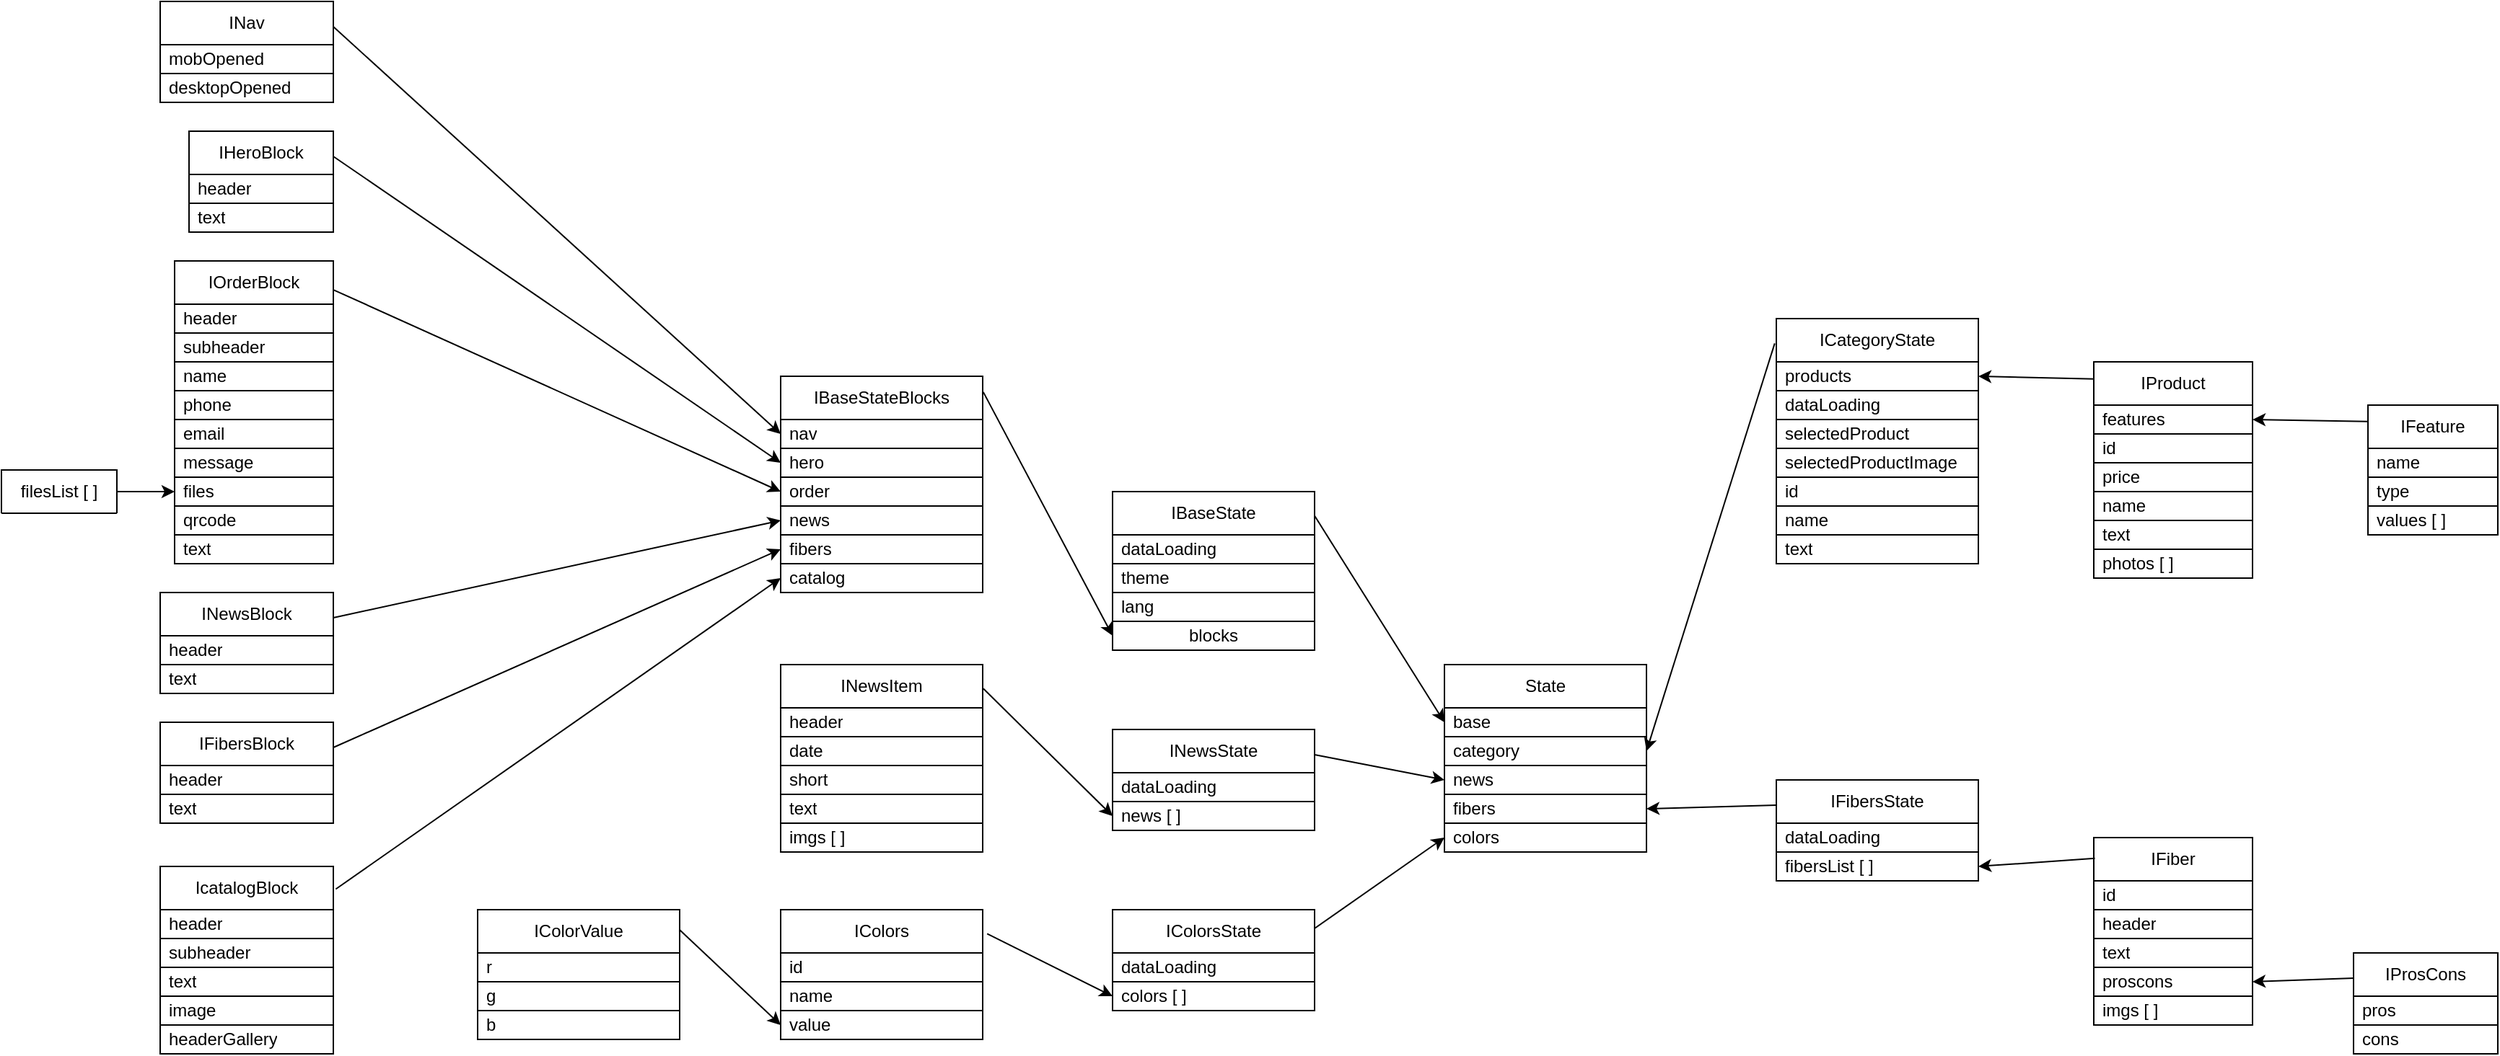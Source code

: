 <mxfile>
    <diagram id="uidgngd_x3Esjx2Sqs87" name="Page-1">
        <mxGraphModel dx="1760" dy="1760" grid="1" gridSize="10" guides="1" tooltips="1" connect="1" arrows="1" fold="1" page="1" pageScale="1" pageWidth="2000" pageHeight="2000" math="0" shadow="0">
            <root>
                <mxCell id="0"/>
                <mxCell id="1" parent="0"/>
                <mxCell id="11" style="edgeStyle=none;html=1;entryX=0;entryY=0.5;entryDx=0;entryDy=0;exitX=0.994;exitY=0.14;exitDx=0;exitDy=0;exitPerimeter=0;" edge="1" parent="1" source="12" target="17">
                    <mxGeometry relative="1" as="geometry">
                        <mxPoint x="1030" y="1750" as="targetPoint"/>
                    </mxGeometry>
                </mxCell>
                <mxCell id="12" value="IBaseState" style="swimlane;fontStyle=0;childLayout=stackLayout;horizontal=1;startSize=30;horizontalStack=0;resizeParent=1;resizeParentMax=0;resizeLast=0;collapsible=1;marginBottom=0;whiteSpace=wrap;html=1;" vertex="1" parent="1">
                    <mxGeometry x="780" y="840" width="140" height="110" as="geometry">
                        <mxRectangle x="400" y="430" width="60" height="30" as="alternateBounds"/>
                    </mxGeometry>
                </mxCell>
                <mxCell id="13" value="dataLoading" style="text;strokeColor=default;fillColor=none;align=left;verticalAlign=middle;spacingLeft=4;spacingRight=4;overflow=hidden;points=[[0,0.5],[1,0.5]];portConstraint=eastwest;rotatable=0;whiteSpace=wrap;html=1;" vertex="1" parent="12">
                    <mxGeometry y="30" width="140" height="20" as="geometry"/>
                </mxCell>
                <mxCell id="14" value="theme" style="text;strokeColor=default;fillColor=none;align=left;verticalAlign=middle;spacingLeft=4;spacingRight=4;overflow=hidden;points=[[0,0.5],[1,0.5]];portConstraint=eastwest;rotatable=0;whiteSpace=wrap;html=1;" vertex="1" parent="12">
                    <mxGeometry y="50" width="140" height="20" as="geometry"/>
                </mxCell>
                <mxCell id="15" value="lang" style="text;strokeColor=default;fillColor=none;align=left;verticalAlign=middle;spacingLeft=4;spacingRight=4;overflow=hidden;points=[[0,0.5],[1,0.5]];portConstraint=eastwest;rotatable=0;whiteSpace=wrap;html=1;" vertex="1" parent="12">
                    <mxGeometry y="70" width="140" height="20" as="geometry"/>
                </mxCell>
                <mxCell id="22" value="blocks" style="text;strokeColor=default;fillColor=none;align=center;verticalAlign=middle;spacingLeft=4;spacingRight=4;overflow=hidden;points=[[0,0.5],[1,0.5]];portConstraint=eastwest;rotatable=0;whiteSpace=wrap;html=1;" vertex="1" parent="12">
                    <mxGeometry y="90" width="140" height="20" as="geometry"/>
                </mxCell>
                <mxCell id="16" value="State" style="swimlane;fontStyle=0;childLayout=stackLayout;horizontal=1;startSize=30;horizontalStack=0;resizeParent=1;resizeParentMax=0;resizeLast=0;collapsible=1;marginBottom=0;whiteSpace=wrap;html=1;" vertex="1" parent="1">
                    <mxGeometry x="1010" y="960" width="140" height="130" as="geometry"/>
                </mxCell>
                <mxCell id="17" value="base" style="text;strokeColor=default;fillColor=none;align=left;verticalAlign=middle;spacingLeft=4;spacingRight=4;overflow=hidden;points=[[0,0.5],[1,0.5]];portConstraint=eastwest;rotatable=0;whiteSpace=wrap;html=1;" vertex="1" parent="16">
                    <mxGeometry y="30" width="140" height="20" as="geometry"/>
                </mxCell>
                <mxCell id="18" value="category" style="text;strokeColor=default;fillColor=none;align=left;verticalAlign=middle;spacingLeft=4;spacingRight=4;overflow=hidden;points=[[0,0.5],[1,0.5]];portConstraint=eastwest;rotatable=0;whiteSpace=wrap;html=1;" vertex="1" parent="16">
                    <mxGeometry y="50" width="140" height="20" as="geometry"/>
                </mxCell>
                <mxCell id="19" value="news" style="text;strokeColor=default;fillColor=none;align=left;verticalAlign=middle;spacingLeft=4;spacingRight=4;overflow=hidden;points=[[0,0.5],[1,0.5]];portConstraint=eastwest;rotatable=0;whiteSpace=wrap;html=1;" vertex="1" parent="16">
                    <mxGeometry y="70" width="140" height="20" as="geometry"/>
                </mxCell>
                <mxCell id="20" value="fibers" style="text;strokeColor=default;fillColor=none;align=left;verticalAlign=middle;spacingLeft=4;spacingRight=4;overflow=hidden;points=[[0,0.5],[1,0.5]];portConstraint=eastwest;rotatable=0;whiteSpace=wrap;html=1;" vertex="1" parent="16">
                    <mxGeometry y="90" width="140" height="20" as="geometry"/>
                </mxCell>
                <mxCell id="21" value="colors" style="text;strokeColor=default;fillColor=none;align=left;verticalAlign=middle;spacingLeft=4;spacingRight=4;overflow=hidden;points=[[0,0.5],[1,0.5]];portConstraint=eastwest;rotatable=0;whiteSpace=wrap;html=1;" vertex="1" parent="16">
                    <mxGeometry y="110" width="140" height="20" as="geometry"/>
                </mxCell>
                <mxCell id="23" value="IBaseStateBlocks" style="swimlane;fontStyle=0;childLayout=stackLayout;horizontal=1;startSize=30;horizontalStack=0;resizeParent=1;resizeParentMax=0;resizeLast=0;collapsible=1;marginBottom=0;whiteSpace=wrap;html=1;" vertex="1" parent="1">
                    <mxGeometry x="550" y="760" width="140" height="150" as="geometry">
                        <mxRectangle x="400" y="430" width="60" height="30" as="alternateBounds"/>
                    </mxGeometry>
                </mxCell>
                <mxCell id="24" value="nav" style="text;strokeColor=default;fillColor=none;align=left;verticalAlign=middle;spacingLeft=4;spacingRight=4;overflow=hidden;points=[[0,0.5],[1,0.5]];portConstraint=eastwest;rotatable=0;whiteSpace=wrap;html=1;" vertex="1" parent="23">
                    <mxGeometry y="30" width="140" height="20" as="geometry"/>
                </mxCell>
                <mxCell id="25" value="hero" style="text;strokeColor=default;fillColor=none;align=left;verticalAlign=middle;spacingLeft=4;spacingRight=4;overflow=hidden;points=[[0,0.5],[1,0.5]];portConstraint=eastwest;rotatable=0;whiteSpace=wrap;html=1;" vertex="1" parent="23">
                    <mxGeometry y="50" width="140" height="20" as="geometry"/>
                </mxCell>
                <mxCell id="26" value="order" style="text;strokeColor=default;fillColor=none;align=left;verticalAlign=middle;spacingLeft=4;spacingRight=4;overflow=hidden;points=[[0,0.5],[1,0.5]];portConstraint=eastwest;rotatable=0;whiteSpace=wrap;html=1;" vertex="1" parent="23">
                    <mxGeometry y="70" width="140" height="20" as="geometry"/>
                </mxCell>
                <mxCell id="27" value="news" style="text;strokeColor=default;fillColor=none;align=left;verticalAlign=middle;spacingLeft=4;spacingRight=4;overflow=hidden;points=[[0,0.5],[1,0.5]];portConstraint=eastwest;rotatable=0;whiteSpace=wrap;html=1;" vertex="1" parent="23">
                    <mxGeometry y="90" width="140" height="20" as="geometry"/>
                </mxCell>
                <mxCell id="30" value="fibers" style="text;strokeColor=default;fillColor=none;align=left;verticalAlign=middle;spacingLeft=4;spacingRight=4;overflow=hidden;points=[[0,0.5],[1,0.5]];portConstraint=eastwest;rotatable=0;whiteSpace=wrap;html=1;" vertex="1" parent="23">
                    <mxGeometry y="110" width="140" height="20" as="geometry"/>
                </mxCell>
                <mxCell id="31" value="catalog" style="text;strokeColor=default;fillColor=none;align=left;verticalAlign=middle;spacingLeft=4;spacingRight=4;overflow=hidden;points=[[0,0.5],[1,0.5]];portConstraint=eastwest;rotatable=0;whiteSpace=wrap;html=1;" vertex="1" parent="23">
                    <mxGeometry y="130" width="140" height="20" as="geometry"/>
                </mxCell>
                <mxCell id="32" value="" style="endArrow=classic;html=1;exitX=1.003;exitY=0.073;exitDx=0;exitDy=0;exitPerimeter=0;entryX=0;entryY=0.5;entryDx=0;entryDy=0;" edge="1" parent="1" source="23" target="22">
                    <mxGeometry width="50" height="50" relative="1" as="geometry">
                        <mxPoint x="690" y="1780" as="sourcePoint"/>
                        <mxPoint x="740" y="1730" as="targetPoint"/>
                    </mxGeometry>
                </mxCell>
                <mxCell id="33" value="INav" style="swimlane;fontStyle=0;childLayout=stackLayout;horizontal=1;startSize=30;horizontalStack=0;resizeParent=1;resizeParentMax=0;resizeLast=0;collapsible=1;marginBottom=0;whiteSpace=wrap;html=1;" vertex="1" parent="1">
                    <mxGeometry x="120" y="500" width="120" height="70" as="geometry">
                        <mxRectangle x="400" y="430" width="60" height="30" as="alternateBounds"/>
                    </mxGeometry>
                </mxCell>
                <mxCell id="34" value="mobOpened" style="text;strokeColor=default;fillColor=none;align=left;verticalAlign=middle;spacingLeft=4;spacingRight=4;overflow=hidden;points=[[0,0.5],[1,0.5]];portConstraint=eastwest;rotatable=0;whiteSpace=wrap;html=1;" vertex="1" parent="33">
                    <mxGeometry y="30" width="120" height="20" as="geometry"/>
                </mxCell>
                <mxCell id="35" value="desktopOpened" style="text;strokeColor=default;fillColor=none;align=left;verticalAlign=middle;spacingLeft=4;spacingRight=4;overflow=hidden;points=[[0,0.5],[1,0.5]];portConstraint=eastwest;rotatable=0;whiteSpace=wrap;html=1;" vertex="1" parent="33">
                    <mxGeometry y="50" width="120" height="20" as="geometry"/>
                </mxCell>
                <mxCell id="40" value="" style="endArrow=classic;html=1;exitX=1;exitY=0.25;exitDx=0;exitDy=0;entryX=0;entryY=0.5;entryDx=0;entryDy=0;" edge="1" parent="1" source="33" target="24">
                    <mxGeometry width="50" height="50" relative="1" as="geometry">
                        <mxPoint x="740" y="1290" as="sourcePoint"/>
                        <mxPoint x="710" y="1230" as="targetPoint"/>
                    </mxGeometry>
                </mxCell>
                <mxCell id="42" value="IHeroBlock" style="swimlane;fontStyle=0;childLayout=stackLayout;horizontal=1;startSize=30;horizontalStack=0;resizeParent=1;resizeParentMax=0;resizeLast=0;collapsible=1;marginBottom=0;whiteSpace=wrap;html=1;" vertex="1" parent="1">
                    <mxGeometry x="140" y="590" width="100" height="70" as="geometry">
                        <mxRectangle x="400" y="430" width="60" height="30" as="alternateBounds"/>
                    </mxGeometry>
                </mxCell>
                <mxCell id="43" value="header" style="text;strokeColor=default;fillColor=none;align=left;verticalAlign=middle;spacingLeft=4;spacingRight=4;overflow=hidden;points=[[0,0.5],[1,0.5]];portConstraint=eastwest;rotatable=0;whiteSpace=wrap;html=1;" vertex="1" parent="42">
                    <mxGeometry y="30" width="100" height="20" as="geometry"/>
                </mxCell>
                <mxCell id="44" value="text" style="text;strokeColor=default;fillColor=none;align=left;verticalAlign=middle;spacingLeft=4;spacingRight=4;overflow=hidden;points=[[0,0.5],[1,0.5]];portConstraint=eastwest;rotatable=0;whiteSpace=wrap;html=1;" vertex="1" parent="42">
                    <mxGeometry y="50" width="100" height="20" as="geometry"/>
                </mxCell>
                <mxCell id="45" value="" style="endArrow=classic;html=1;exitX=1;exitY=0.25;exitDx=0;exitDy=0;entryX=0;entryY=0.5;entryDx=0;entryDy=0;" edge="1" parent="1" source="42" target="25">
                    <mxGeometry width="50" height="50" relative="1" as="geometry">
                        <mxPoint x="350" y="950" as="sourcePoint"/>
                        <mxPoint x="400" y="900" as="targetPoint"/>
                    </mxGeometry>
                </mxCell>
                <mxCell id="46" value="IOrderBlock" style="swimlane;fontStyle=0;childLayout=stackLayout;horizontal=1;startSize=30;horizontalStack=0;resizeParent=1;resizeParentMax=0;resizeLast=0;collapsible=1;marginBottom=0;whiteSpace=wrap;html=1;" vertex="1" parent="1">
                    <mxGeometry x="130" y="680" width="110" height="210" as="geometry">
                        <mxRectangle x="400" y="430" width="60" height="30" as="alternateBounds"/>
                    </mxGeometry>
                </mxCell>
                <mxCell id="47" value="header" style="text;strokeColor=default;fillColor=none;align=left;verticalAlign=middle;spacingLeft=4;spacingRight=4;overflow=hidden;points=[[0,0.5],[1,0.5]];portConstraint=eastwest;rotatable=0;whiteSpace=wrap;html=1;" vertex="1" parent="46">
                    <mxGeometry y="30" width="110" height="20" as="geometry"/>
                </mxCell>
                <mxCell id="48" value="subheader" style="text;strokeColor=default;fillColor=none;align=left;verticalAlign=middle;spacingLeft=4;spacingRight=4;overflow=hidden;points=[[0,0.5],[1,0.5]];portConstraint=eastwest;rotatable=0;whiteSpace=wrap;html=1;" vertex="1" parent="46">
                    <mxGeometry y="50" width="110" height="20" as="geometry"/>
                </mxCell>
                <mxCell id="49" value="name" style="text;strokeColor=default;fillColor=none;align=left;verticalAlign=middle;spacingLeft=4;spacingRight=4;overflow=hidden;points=[[0,0.5],[1,0.5]];portConstraint=eastwest;rotatable=0;whiteSpace=wrap;html=1;" vertex="1" parent="46">
                    <mxGeometry y="70" width="110" height="20" as="geometry"/>
                </mxCell>
                <mxCell id="50" value="phone" style="text;strokeColor=default;fillColor=none;align=left;verticalAlign=middle;spacingLeft=4;spacingRight=4;overflow=hidden;points=[[0,0.5],[1,0.5]];portConstraint=eastwest;rotatable=0;whiteSpace=wrap;html=1;" vertex="1" parent="46">
                    <mxGeometry y="90" width="110" height="20" as="geometry"/>
                </mxCell>
                <mxCell id="51" value="email" style="text;strokeColor=default;fillColor=none;align=left;verticalAlign=middle;spacingLeft=4;spacingRight=4;overflow=hidden;points=[[0,0.5],[1,0.5]];portConstraint=eastwest;rotatable=0;whiteSpace=wrap;html=1;" vertex="1" parent="46">
                    <mxGeometry y="110" width="110" height="20" as="geometry"/>
                </mxCell>
                <mxCell id="52" value="message" style="text;strokeColor=default;fillColor=none;align=left;verticalAlign=middle;spacingLeft=4;spacingRight=4;overflow=hidden;points=[[0,0.5],[1,0.5]];portConstraint=eastwest;rotatable=0;whiteSpace=wrap;html=1;" vertex="1" parent="46">
                    <mxGeometry y="130" width="110" height="20" as="geometry"/>
                </mxCell>
                <mxCell id="53" value="files" style="text;strokeColor=default;fillColor=none;align=left;verticalAlign=middle;spacingLeft=4;spacingRight=4;overflow=hidden;points=[[0,0.5],[1,0.5]];portConstraint=eastwest;rotatable=0;whiteSpace=wrap;html=1;" vertex="1" parent="46">
                    <mxGeometry y="150" width="110" height="20" as="geometry"/>
                </mxCell>
                <mxCell id="54" value="qrcode" style="text;strokeColor=default;fillColor=none;align=left;verticalAlign=middle;spacingLeft=4;spacingRight=4;overflow=hidden;points=[[0,0.5],[1,0.5]];portConstraint=eastwest;rotatable=0;whiteSpace=wrap;html=1;" vertex="1" parent="46">
                    <mxGeometry y="170" width="110" height="20" as="geometry"/>
                </mxCell>
                <mxCell id="55" value="text" style="text;strokeColor=default;fillColor=none;align=left;verticalAlign=middle;spacingLeft=4;spacingRight=4;overflow=hidden;points=[[0,0.5],[1,0.5]];portConstraint=eastwest;rotatable=0;whiteSpace=wrap;html=1;" vertex="1" parent="46">
                    <mxGeometry y="190" width="110" height="20" as="geometry"/>
                </mxCell>
                <mxCell id="56" value="filesList [ ]" style="swimlane;fontStyle=0;childLayout=stackLayout;horizontal=1;startSize=30;horizontalStack=0;resizeParent=1;resizeParentMax=0;resizeLast=0;collapsible=1;marginBottom=0;whiteSpace=wrap;html=1;" vertex="1" parent="1">
                    <mxGeometry x="10" y="825" width="80" height="30" as="geometry">
                        <mxRectangle x="400" y="430" width="60" height="30" as="alternateBounds"/>
                    </mxGeometry>
                </mxCell>
                <mxCell id="60" value="" style="endArrow=classic;html=1;entryX=0;entryY=0.5;entryDx=0;entryDy=0;exitX=1;exitY=0.5;exitDx=0;exitDy=0;" edge="1" parent="1" source="56" target="53">
                    <mxGeometry width="50" height="50" relative="1" as="geometry">
                        <mxPoint x="90" y="950" as="sourcePoint"/>
                        <mxPoint x="140" y="900" as="targetPoint"/>
                    </mxGeometry>
                </mxCell>
                <mxCell id="61" value="" style="endArrow=classic;html=1;exitX=1.003;exitY=0.096;exitDx=0;exitDy=0;exitPerimeter=0;entryX=0;entryY=0.5;entryDx=0;entryDy=0;" edge="1" parent="1" source="46" target="26">
                    <mxGeometry width="50" height="50" relative="1" as="geometry">
                        <mxPoint x="350" y="950" as="sourcePoint"/>
                        <mxPoint x="400" y="900" as="targetPoint"/>
                    </mxGeometry>
                </mxCell>
                <mxCell id="62" value="INewsBlock" style="swimlane;fontStyle=0;childLayout=stackLayout;horizontal=1;startSize=30;horizontalStack=0;resizeParent=1;resizeParentMax=0;resizeLast=0;collapsible=1;marginBottom=0;whiteSpace=wrap;html=1;" vertex="1" parent="1">
                    <mxGeometry x="120" y="910" width="120" height="70" as="geometry">
                        <mxRectangle x="400" y="430" width="60" height="30" as="alternateBounds"/>
                    </mxGeometry>
                </mxCell>
                <mxCell id="63" value="header" style="text;strokeColor=default;fillColor=none;align=left;verticalAlign=middle;spacingLeft=4;spacingRight=4;overflow=hidden;points=[[0,0.5],[1,0.5]];portConstraint=eastwest;rotatable=0;whiteSpace=wrap;html=1;" vertex="1" parent="62">
                    <mxGeometry y="30" width="120" height="20" as="geometry"/>
                </mxCell>
                <mxCell id="64" value="text" style="text;strokeColor=default;fillColor=none;align=left;verticalAlign=middle;spacingLeft=4;spacingRight=4;overflow=hidden;points=[[0,0.5],[1,0.5]];portConstraint=eastwest;rotatable=0;whiteSpace=wrap;html=1;" vertex="1" parent="62">
                    <mxGeometry y="50" width="120" height="20" as="geometry"/>
                </mxCell>
                <mxCell id="65" value="" style="endArrow=classic;html=1;entryX=0;entryY=0.5;entryDx=0;entryDy=0;exitX=1;exitY=0.25;exitDx=0;exitDy=0;" edge="1" parent="1" source="62" target="27">
                    <mxGeometry width="50" height="50" relative="1" as="geometry">
                        <mxPoint x="350" y="870" as="sourcePoint"/>
                        <mxPoint x="400" y="820" as="targetPoint"/>
                    </mxGeometry>
                </mxCell>
                <mxCell id="66" value="IFibersBlock" style="swimlane;fontStyle=0;childLayout=stackLayout;horizontal=1;startSize=30;horizontalStack=0;resizeParent=1;resizeParentMax=0;resizeLast=0;collapsible=1;marginBottom=0;whiteSpace=wrap;html=1;" vertex="1" parent="1">
                    <mxGeometry x="120" y="1000" width="120" height="70" as="geometry">
                        <mxRectangle x="400" y="430" width="60" height="30" as="alternateBounds"/>
                    </mxGeometry>
                </mxCell>
                <mxCell id="67" value="header" style="text;strokeColor=default;fillColor=none;align=left;verticalAlign=middle;spacingLeft=4;spacingRight=4;overflow=hidden;points=[[0,0.5],[1,0.5]];portConstraint=eastwest;rotatable=0;whiteSpace=wrap;html=1;" vertex="1" parent="66">
                    <mxGeometry y="30" width="120" height="20" as="geometry"/>
                </mxCell>
                <mxCell id="68" value="text" style="text;strokeColor=default;fillColor=none;align=left;verticalAlign=middle;spacingLeft=4;spacingRight=4;overflow=hidden;points=[[0,0.5],[1,0.5]];portConstraint=eastwest;rotatable=0;whiteSpace=wrap;html=1;" vertex="1" parent="66">
                    <mxGeometry y="50" width="120" height="20" as="geometry"/>
                </mxCell>
                <mxCell id="69" value="" style="endArrow=classic;html=1;entryX=0;entryY=0.5;entryDx=0;entryDy=0;exitX=1;exitY=0.25;exitDx=0;exitDy=0;" edge="1" parent="1" source="66" target="30">
                    <mxGeometry width="50" height="50" relative="1" as="geometry">
                        <mxPoint x="350" y="870" as="sourcePoint"/>
                        <mxPoint x="400" y="820" as="targetPoint"/>
                    </mxGeometry>
                </mxCell>
                <mxCell id="70" value="IcatalogBlock" style="swimlane;fontStyle=0;childLayout=stackLayout;horizontal=1;startSize=30;horizontalStack=0;resizeParent=1;resizeParentMax=0;resizeLast=0;collapsible=1;marginBottom=0;whiteSpace=wrap;html=1;" vertex="1" parent="1">
                    <mxGeometry x="120" y="1100" width="120" height="130" as="geometry">
                        <mxRectangle x="400" y="430" width="60" height="30" as="alternateBounds"/>
                    </mxGeometry>
                </mxCell>
                <mxCell id="71" value="header" style="text;strokeColor=default;fillColor=none;align=left;verticalAlign=middle;spacingLeft=4;spacingRight=4;overflow=hidden;points=[[0,0.5],[1,0.5]];portConstraint=eastwest;rotatable=0;whiteSpace=wrap;html=1;" vertex="1" parent="70">
                    <mxGeometry y="30" width="120" height="20" as="geometry"/>
                </mxCell>
                <mxCell id="72" value="subheader" style="text;strokeColor=default;fillColor=none;align=left;verticalAlign=middle;spacingLeft=4;spacingRight=4;overflow=hidden;points=[[0,0.5],[1,0.5]];portConstraint=eastwest;rotatable=0;whiteSpace=wrap;html=1;" vertex="1" parent="70">
                    <mxGeometry y="50" width="120" height="20" as="geometry"/>
                </mxCell>
                <mxCell id="73" value="text" style="text;strokeColor=default;fillColor=none;align=left;verticalAlign=middle;spacingLeft=4;spacingRight=4;overflow=hidden;points=[[0,0.5],[1,0.5]];portConstraint=eastwest;rotatable=0;whiteSpace=wrap;html=1;" vertex="1" parent="70">
                    <mxGeometry y="70" width="120" height="20" as="geometry"/>
                </mxCell>
                <mxCell id="74" value="image" style="text;strokeColor=default;fillColor=none;align=left;verticalAlign=middle;spacingLeft=4;spacingRight=4;overflow=hidden;points=[[0,0.5],[1,0.5]];portConstraint=eastwest;rotatable=0;whiteSpace=wrap;html=1;" vertex="1" parent="70">
                    <mxGeometry y="90" width="120" height="20" as="geometry"/>
                </mxCell>
                <mxCell id="75" value="headerGallery" style="text;strokeColor=default;fillColor=none;align=left;verticalAlign=middle;spacingLeft=4;spacingRight=4;overflow=hidden;points=[[0,0.5],[1,0.5]];portConstraint=eastwest;rotatable=0;whiteSpace=wrap;html=1;" vertex="1" parent="70">
                    <mxGeometry y="110" width="120" height="20" as="geometry"/>
                </mxCell>
                <mxCell id="76" value="" style="endArrow=classic;html=1;entryX=0;entryY=0.5;entryDx=0;entryDy=0;exitX=1.014;exitY=0.121;exitDx=0;exitDy=0;exitPerimeter=0;" edge="1" parent="1" source="70" target="31">
                    <mxGeometry width="50" height="50" relative="1" as="geometry">
                        <mxPoint x="440" y="950" as="sourcePoint"/>
                        <mxPoint x="490" y="900" as="targetPoint"/>
                    </mxGeometry>
                </mxCell>
                <mxCell id="77" value="INewsState" style="swimlane;fontStyle=0;childLayout=stackLayout;horizontal=1;startSize=30;horizontalStack=0;resizeParent=1;resizeParentMax=0;resizeLast=0;collapsible=1;marginBottom=0;whiteSpace=wrap;html=1;" vertex="1" parent="1">
                    <mxGeometry x="780" y="1005" width="140" height="70" as="geometry">
                        <mxRectangle x="400" y="430" width="60" height="30" as="alternateBounds"/>
                    </mxGeometry>
                </mxCell>
                <mxCell id="78" value="dataLoading" style="text;strokeColor=default;fillColor=none;align=left;verticalAlign=middle;spacingLeft=4;spacingRight=4;overflow=hidden;points=[[0,0.5],[1,0.5]];portConstraint=eastwest;rotatable=0;whiteSpace=wrap;html=1;" vertex="1" parent="77">
                    <mxGeometry y="30" width="140" height="20" as="geometry"/>
                </mxCell>
                <mxCell id="79" value="news [ ]" style="text;strokeColor=default;fillColor=none;align=left;verticalAlign=middle;spacingLeft=4;spacingRight=4;overflow=hidden;points=[[0,0.5],[1,0.5]];portConstraint=eastwest;rotatable=0;whiteSpace=wrap;html=1;" vertex="1" parent="77">
                    <mxGeometry y="50" width="140" height="20" as="geometry"/>
                </mxCell>
                <mxCell id="83" value="" style="endArrow=classic;html=1;entryX=0;entryY=0.5;entryDx=0;entryDy=0;exitX=1;exitY=0.25;exitDx=0;exitDy=0;" edge="1" parent="1" source="77" target="19">
                    <mxGeometry width="50" height="50" relative="1" as="geometry">
                        <mxPoint x="780" y="1040" as="sourcePoint"/>
                        <mxPoint x="830" y="990" as="targetPoint"/>
                    </mxGeometry>
                </mxCell>
                <mxCell id="84" value="INewsItem" style="swimlane;fontStyle=0;childLayout=stackLayout;horizontal=1;startSize=30;horizontalStack=0;resizeParent=1;resizeParentMax=0;resizeLast=0;collapsible=1;marginBottom=0;whiteSpace=wrap;html=1;" vertex="1" parent="1">
                    <mxGeometry x="550" y="960" width="140" height="130" as="geometry">
                        <mxRectangle x="400" y="430" width="60" height="30" as="alternateBounds"/>
                    </mxGeometry>
                </mxCell>
                <mxCell id="85" value="header" style="text;strokeColor=default;fillColor=none;align=left;verticalAlign=middle;spacingLeft=4;spacingRight=4;overflow=hidden;points=[[0,0.5],[1,0.5]];portConstraint=eastwest;rotatable=0;whiteSpace=wrap;html=1;" vertex="1" parent="84">
                    <mxGeometry y="30" width="140" height="20" as="geometry"/>
                </mxCell>
                <mxCell id="86" value="date" style="text;strokeColor=default;fillColor=none;align=left;verticalAlign=middle;spacingLeft=4;spacingRight=4;overflow=hidden;points=[[0,0.5],[1,0.5]];portConstraint=eastwest;rotatable=0;whiteSpace=wrap;html=1;" vertex="1" parent="84">
                    <mxGeometry y="50" width="140" height="20" as="geometry"/>
                </mxCell>
                <mxCell id="89" value="short" style="text;strokeColor=default;fillColor=none;align=left;verticalAlign=middle;spacingLeft=4;spacingRight=4;overflow=hidden;points=[[0,0.5],[1,0.5]];portConstraint=eastwest;rotatable=0;whiteSpace=wrap;html=1;" vertex="1" parent="84">
                    <mxGeometry y="70" width="140" height="20" as="geometry"/>
                </mxCell>
                <mxCell id="90" value="text" style="text;strokeColor=default;fillColor=none;align=left;verticalAlign=middle;spacingLeft=4;spacingRight=4;overflow=hidden;points=[[0,0.5],[1,0.5]];portConstraint=eastwest;rotatable=0;whiteSpace=wrap;html=1;" vertex="1" parent="84">
                    <mxGeometry y="90" width="140" height="20" as="geometry"/>
                </mxCell>
                <mxCell id="91" value="imgs [ ]" style="text;strokeColor=default;fillColor=none;align=left;verticalAlign=middle;spacingLeft=4;spacingRight=4;overflow=hidden;points=[[0,0.5],[1,0.5]];portConstraint=eastwest;rotatable=0;whiteSpace=wrap;html=1;" vertex="1" parent="84">
                    <mxGeometry y="110" width="140" height="20" as="geometry"/>
                </mxCell>
                <mxCell id="95" value="" style="endArrow=classic;html=1;exitX=1.003;exitY=0.128;exitDx=0;exitDy=0;exitPerimeter=0;entryX=0;entryY=0.5;entryDx=0;entryDy=0;" edge="1" parent="1" source="84" target="79">
                    <mxGeometry width="50" height="50" relative="1" as="geometry">
                        <mxPoint x="748" y="1040" as="sourcePoint"/>
                        <mxPoint x="798" y="990" as="targetPoint"/>
                    </mxGeometry>
                </mxCell>
                <mxCell id="96" value="" style="endArrow=classic;html=1;entryX=0;entryY=0.5;entryDx=0;entryDy=0;" edge="1" parent="1" target="21">
                    <mxGeometry width="50" height="50" relative="1" as="geometry">
                        <mxPoint x="910" y="1150" as="sourcePoint"/>
                        <mxPoint x="920" y="900" as="targetPoint"/>
                    </mxGeometry>
                </mxCell>
                <mxCell id="97" value="IColorsState" style="swimlane;fontStyle=0;childLayout=stackLayout;horizontal=1;startSize=30;horizontalStack=0;resizeParent=1;resizeParentMax=0;resizeLast=0;collapsible=1;marginBottom=0;whiteSpace=wrap;html=1;" vertex="1" parent="1">
                    <mxGeometry x="780" y="1130" width="140" height="70" as="geometry">
                        <mxRectangle x="400" y="430" width="60" height="30" as="alternateBounds"/>
                    </mxGeometry>
                </mxCell>
                <mxCell id="98" value="dataLoading" style="text;strokeColor=default;fillColor=none;align=left;verticalAlign=middle;spacingLeft=4;spacingRight=4;overflow=hidden;points=[[0,0.5],[1,0.5]];portConstraint=eastwest;rotatable=0;whiteSpace=wrap;html=1;" vertex="1" parent="97">
                    <mxGeometry y="30" width="140" height="20" as="geometry"/>
                </mxCell>
                <mxCell id="99" value="colors [ ]" style="text;strokeColor=default;fillColor=none;align=left;verticalAlign=middle;spacingLeft=4;spacingRight=4;overflow=hidden;points=[[0,0.5],[1,0.5]];portConstraint=eastwest;rotatable=0;whiteSpace=wrap;html=1;" vertex="1" parent="97">
                    <mxGeometry y="50" width="140" height="20" as="geometry"/>
                </mxCell>
                <mxCell id="102" value="IColors" style="swimlane;fontStyle=0;childLayout=stackLayout;horizontal=1;startSize=30;horizontalStack=0;resizeParent=1;resizeParentMax=0;resizeLast=0;collapsible=1;marginBottom=0;whiteSpace=wrap;html=1;" vertex="1" parent="1">
                    <mxGeometry x="550" y="1130" width="140" height="90" as="geometry">
                        <mxRectangle x="400" y="430" width="60" height="30" as="alternateBounds"/>
                    </mxGeometry>
                </mxCell>
                <mxCell id="103" value="id" style="text;strokeColor=default;fillColor=none;align=left;verticalAlign=middle;spacingLeft=4;spacingRight=4;overflow=hidden;points=[[0,0.5],[1,0.5]];portConstraint=eastwest;rotatable=0;whiteSpace=wrap;html=1;" vertex="1" parent="102">
                    <mxGeometry y="30" width="140" height="20" as="geometry"/>
                </mxCell>
                <mxCell id="104" value="name" style="text;strokeColor=default;fillColor=none;align=left;verticalAlign=middle;spacingLeft=4;spacingRight=4;overflow=hidden;points=[[0,0.5],[1,0.5]];portConstraint=eastwest;rotatable=0;whiteSpace=wrap;html=1;" vertex="1" parent="102">
                    <mxGeometry y="50" width="140" height="20" as="geometry"/>
                </mxCell>
                <mxCell id="106" value="value" style="text;strokeColor=default;fillColor=none;align=left;verticalAlign=middle;spacingLeft=4;spacingRight=4;overflow=hidden;points=[[0,0.5],[1,0.5]];portConstraint=eastwest;rotatable=0;whiteSpace=wrap;html=1;" vertex="1" parent="102">
                    <mxGeometry y="70" width="140" height="20" as="geometry"/>
                </mxCell>
                <mxCell id="107" value="" style="endArrow=classic;html=1;entryX=0;entryY=0.5;entryDx=0;entryDy=0;exitX=1.022;exitY=0.185;exitDx=0;exitDy=0;exitPerimeter=0;" edge="1" parent="1" source="102" target="99">
                    <mxGeometry width="50" height="50" relative="1" as="geometry">
                        <mxPoint x="870" y="1130" as="sourcePoint"/>
                        <mxPoint x="920" y="1080" as="targetPoint"/>
                    </mxGeometry>
                </mxCell>
                <mxCell id="108" value="IColorValue" style="swimlane;fontStyle=0;childLayout=stackLayout;horizontal=1;startSize=30;horizontalStack=0;resizeParent=1;resizeParentMax=0;resizeLast=0;collapsible=1;marginBottom=0;whiteSpace=wrap;html=1;" vertex="1" parent="1">
                    <mxGeometry x="340" y="1130" width="140" height="90" as="geometry">
                        <mxRectangle x="400" y="430" width="60" height="30" as="alternateBounds"/>
                    </mxGeometry>
                </mxCell>
                <mxCell id="109" value="r" style="text;strokeColor=default;fillColor=none;align=left;verticalAlign=middle;spacingLeft=4;spacingRight=4;overflow=hidden;points=[[0,0.5],[1,0.5]];portConstraint=eastwest;rotatable=0;whiteSpace=wrap;html=1;" vertex="1" parent="108">
                    <mxGeometry y="30" width="140" height="20" as="geometry"/>
                </mxCell>
                <mxCell id="110" value="g" style="text;strokeColor=default;fillColor=none;align=left;verticalAlign=middle;spacingLeft=4;spacingRight=4;overflow=hidden;points=[[0,0.5],[1,0.5]];portConstraint=eastwest;rotatable=0;whiteSpace=wrap;html=1;" vertex="1" parent="108">
                    <mxGeometry y="50" width="140" height="20" as="geometry"/>
                </mxCell>
                <mxCell id="111" value="b" style="text;strokeColor=default;fillColor=none;align=left;verticalAlign=middle;spacingLeft=4;spacingRight=4;overflow=hidden;points=[[0,0.5],[1,0.5]];portConstraint=eastwest;rotatable=0;whiteSpace=wrap;html=1;" vertex="1" parent="108">
                    <mxGeometry y="70" width="140" height="20" as="geometry"/>
                </mxCell>
                <mxCell id="112" value="" style="endArrow=classic;html=1;exitX=1;exitY=0.156;exitDx=0;exitDy=0;exitPerimeter=0;entryX=0;entryY=0.5;entryDx=0;entryDy=0;" edge="1" parent="1" source="108" target="106">
                    <mxGeometry width="50" height="50" relative="1" as="geometry">
                        <mxPoint x="520" y="1040" as="sourcePoint"/>
                        <mxPoint x="570" y="990" as="targetPoint"/>
                    </mxGeometry>
                </mxCell>
                <mxCell id="113" value="IFibersState" style="swimlane;fontStyle=0;childLayout=stackLayout;horizontal=1;startSize=30;horizontalStack=0;resizeParent=1;resizeParentMax=0;resizeLast=0;collapsible=1;marginBottom=0;whiteSpace=wrap;html=1;" vertex="1" parent="1">
                    <mxGeometry x="1240" y="1040" width="140" height="70" as="geometry">
                        <mxRectangle x="400" y="430" width="60" height="30" as="alternateBounds"/>
                    </mxGeometry>
                </mxCell>
                <mxCell id="114" value="dataLoading" style="text;strokeColor=default;fillColor=none;align=left;verticalAlign=middle;spacingLeft=4;spacingRight=4;overflow=hidden;points=[[0,0.5],[1,0.5]];portConstraint=eastwest;rotatable=0;whiteSpace=wrap;html=1;" vertex="1" parent="113">
                    <mxGeometry y="30" width="140" height="20" as="geometry"/>
                </mxCell>
                <mxCell id="115" value="fibersList [ ]" style="text;strokeColor=default;fillColor=none;align=left;verticalAlign=middle;spacingLeft=4;spacingRight=4;overflow=hidden;points=[[0,0.5],[1,0.5]];portConstraint=eastwest;rotatable=0;whiteSpace=wrap;html=1;" vertex="1" parent="113">
                    <mxGeometry y="50" width="140" height="20" as="geometry"/>
                </mxCell>
                <mxCell id="118" value="" style="endArrow=classic;html=1;entryX=1;entryY=0.5;entryDx=0;entryDy=0;exitX=0;exitY=0.25;exitDx=0;exitDy=0;" edge="1" parent="1" source="113" target="20">
                    <mxGeometry width="50" height="50" relative="1" as="geometry">
                        <mxPoint x="1040" y="950" as="sourcePoint"/>
                        <mxPoint x="1090" y="900" as="targetPoint"/>
                    </mxGeometry>
                </mxCell>
                <mxCell id="119" value="IFiber" style="swimlane;fontStyle=0;childLayout=stackLayout;horizontal=1;startSize=30;horizontalStack=0;resizeParent=1;resizeParentMax=0;resizeLast=0;collapsible=1;marginBottom=0;whiteSpace=wrap;html=1;" vertex="1" parent="1">
                    <mxGeometry x="1460" y="1080" width="110" height="130" as="geometry">
                        <mxRectangle x="400" y="430" width="60" height="30" as="alternateBounds"/>
                    </mxGeometry>
                </mxCell>
                <mxCell id="120" value="id" style="text;strokeColor=default;fillColor=none;align=left;verticalAlign=middle;spacingLeft=4;spacingRight=4;overflow=hidden;points=[[0,0.5],[1,0.5]];portConstraint=eastwest;rotatable=0;whiteSpace=wrap;html=1;" vertex="1" parent="119">
                    <mxGeometry y="30" width="110" height="20" as="geometry"/>
                </mxCell>
                <mxCell id="121" value="header" style="text;strokeColor=default;fillColor=none;align=left;verticalAlign=middle;spacingLeft=4;spacingRight=4;overflow=hidden;points=[[0,0.5],[1,0.5]];portConstraint=eastwest;rotatable=0;whiteSpace=wrap;html=1;" vertex="1" parent="119">
                    <mxGeometry y="50" width="110" height="20" as="geometry"/>
                </mxCell>
                <mxCell id="122" value="text" style="text;strokeColor=default;fillColor=none;align=left;verticalAlign=middle;spacingLeft=4;spacingRight=4;overflow=hidden;points=[[0,0.5],[1,0.5]];portConstraint=eastwest;rotatable=0;whiteSpace=wrap;html=1;" vertex="1" parent="119">
                    <mxGeometry y="70" width="110" height="20" as="geometry"/>
                </mxCell>
                <mxCell id="123" value="proscons" style="text;strokeColor=default;fillColor=none;align=left;verticalAlign=middle;spacingLeft=4;spacingRight=4;overflow=hidden;points=[[0,0.5],[1,0.5]];portConstraint=eastwest;rotatable=0;whiteSpace=wrap;html=1;" vertex="1" parent="119">
                    <mxGeometry y="90" width="110" height="20" as="geometry"/>
                </mxCell>
                <mxCell id="124" value="imgs [ ]" style="text;strokeColor=default;fillColor=none;align=left;verticalAlign=middle;spacingLeft=4;spacingRight=4;overflow=hidden;points=[[0,0.5],[1,0.5]];portConstraint=eastwest;rotatable=0;whiteSpace=wrap;html=1;" vertex="1" parent="119">
                    <mxGeometry y="110" width="110" height="20" as="geometry"/>
                </mxCell>
                <mxCell id="126" value="" style="endArrow=classic;html=1;entryX=1;entryY=0.5;entryDx=0;entryDy=0;exitX=0.007;exitY=0.111;exitDx=0;exitDy=0;exitPerimeter=0;" edge="1" parent="1" source="119" target="115">
                    <mxGeometry width="50" height="50" relative="1" as="geometry">
                        <mxPoint x="1300" y="1030" as="sourcePoint"/>
                        <mxPoint x="1350" y="980" as="targetPoint"/>
                    </mxGeometry>
                </mxCell>
                <mxCell id="134" value="IProsCons" style="swimlane;fontStyle=0;childLayout=stackLayout;horizontal=1;startSize=30;horizontalStack=0;resizeParent=1;resizeParentMax=0;resizeLast=0;collapsible=1;marginBottom=0;whiteSpace=wrap;html=1;" vertex="1" parent="1">
                    <mxGeometry x="1640" y="1160" width="100" height="70" as="geometry">
                        <mxRectangle x="400" y="430" width="60" height="30" as="alternateBounds"/>
                    </mxGeometry>
                </mxCell>
                <mxCell id="135" value="pros" style="text;strokeColor=default;fillColor=none;align=left;verticalAlign=middle;spacingLeft=4;spacingRight=4;overflow=hidden;points=[[0,0.5],[1,0.5]];portConstraint=eastwest;rotatable=0;whiteSpace=wrap;html=1;" vertex="1" parent="134">
                    <mxGeometry y="30" width="100" height="20" as="geometry"/>
                </mxCell>
                <mxCell id="136" value="cons" style="text;strokeColor=default;fillColor=none;align=left;verticalAlign=middle;spacingLeft=4;spacingRight=4;overflow=hidden;points=[[0,0.5],[1,0.5]];portConstraint=eastwest;rotatable=0;whiteSpace=wrap;html=1;" vertex="1" parent="134">
                    <mxGeometry y="50" width="100" height="20" as="geometry"/>
                </mxCell>
                <mxCell id="140" value="" style="endArrow=classic;html=1;entryX=1;entryY=0.5;entryDx=0;entryDy=0;exitX=0;exitY=0.25;exitDx=0;exitDy=0;" edge="1" parent="1" source="134" target="123">
                    <mxGeometry width="50" height="50" relative="1" as="geometry">
                        <mxPoint x="1560" y="1030" as="sourcePoint"/>
                        <mxPoint x="1610" y="980" as="targetPoint"/>
                    </mxGeometry>
                </mxCell>
                <mxCell id="141" value="ICategoryState" style="swimlane;fontStyle=0;childLayout=stackLayout;horizontal=1;startSize=30;horizontalStack=0;resizeParent=1;resizeParentMax=0;resizeLast=0;collapsible=1;marginBottom=0;whiteSpace=wrap;html=1;" vertex="1" parent="1">
                    <mxGeometry x="1240" y="720" width="140" height="170" as="geometry">
                        <mxRectangle x="400" y="430" width="60" height="30" as="alternateBounds"/>
                    </mxGeometry>
                </mxCell>
                <mxCell id="148" value="products" style="text;strokeColor=default;fillColor=none;align=left;verticalAlign=middle;spacingLeft=4;spacingRight=4;overflow=hidden;points=[[0,0.5],[1,0.5]];portConstraint=eastwest;rotatable=0;whiteSpace=wrap;html=1;" vertex="1" parent="141">
                    <mxGeometry y="30" width="140" height="20" as="geometry"/>
                </mxCell>
                <mxCell id="142" value="dataLoading" style="text;strokeColor=default;fillColor=none;align=left;verticalAlign=middle;spacingLeft=4;spacingRight=4;overflow=hidden;points=[[0,0.5],[1,0.5]];portConstraint=eastwest;rotatable=0;whiteSpace=wrap;html=1;" vertex="1" parent="141">
                    <mxGeometry y="50" width="140" height="20" as="geometry"/>
                </mxCell>
                <mxCell id="143" value="selectedProduct" style="text;strokeColor=default;fillColor=none;align=left;verticalAlign=middle;spacingLeft=4;spacingRight=4;overflow=hidden;points=[[0,0.5],[1,0.5]];portConstraint=eastwest;rotatable=0;whiteSpace=wrap;html=1;" vertex="1" parent="141">
                    <mxGeometry y="70" width="140" height="20" as="geometry"/>
                </mxCell>
                <mxCell id="144" value="selectedProductImage" style="text;strokeColor=default;fillColor=none;align=left;verticalAlign=middle;spacingLeft=4;spacingRight=4;overflow=hidden;points=[[0,0.5],[1,0.5]];portConstraint=eastwest;rotatable=0;whiteSpace=wrap;html=1;" vertex="1" parent="141">
                    <mxGeometry y="90" width="140" height="20" as="geometry"/>
                </mxCell>
                <mxCell id="145" value="id" style="text;strokeColor=default;fillColor=none;align=left;verticalAlign=middle;spacingLeft=4;spacingRight=4;overflow=hidden;points=[[0,0.5],[1,0.5]];portConstraint=eastwest;rotatable=0;whiteSpace=wrap;html=1;" vertex="1" parent="141">
                    <mxGeometry y="110" width="140" height="20" as="geometry"/>
                </mxCell>
                <mxCell id="146" value="name" style="text;strokeColor=default;fillColor=none;align=left;verticalAlign=middle;spacingLeft=4;spacingRight=4;overflow=hidden;points=[[0,0.5],[1,0.5]];portConstraint=eastwest;rotatable=0;whiteSpace=wrap;html=1;" vertex="1" parent="141">
                    <mxGeometry y="130" width="140" height="20" as="geometry"/>
                </mxCell>
                <mxCell id="147" value="text" style="text;strokeColor=default;fillColor=none;align=left;verticalAlign=middle;spacingLeft=4;spacingRight=4;overflow=hidden;points=[[0,0.5],[1,0.5]];portConstraint=eastwest;rotatable=0;whiteSpace=wrap;html=1;" vertex="1" parent="141">
                    <mxGeometry y="150" width="140" height="20" as="geometry"/>
                </mxCell>
                <mxCell id="149" value="" style="endArrow=classic;html=1;entryX=1;entryY=0.5;entryDx=0;entryDy=0;exitX=-0.008;exitY=0.101;exitDx=0;exitDy=0;exitPerimeter=0;" edge="1" parent="1" source="141" target="18">
                    <mxGeometry width="50" height="50" relative="1" as="geometry">
                        <mxPoint x="1100" y="1030" as="sourcePoint"/>
                        <mxPoint x="1150" y="980" as="targetPoint"/>
                    </mxGeometry>
                </mxCell>
                <mxCell id="150" value="IProduct" style="swimlane;fontStyle=0;childLayout=stackLayout;horizontal=1;startSize=30;horizontalStack=0;resizeParent=1;resizeParentMax=0;resizeLast=0;collapsible=1;marginBottom=0;whiteSpace=wrap;html=1;" vertex="1" parent="1">
                    <mxGeometry x="1460" y="750" width="110" height="150" as="geometry">
                        <mxRectangle x="400" y="430" width="60" height="30" as="alternateBounds"/>
                    </mxGeometry>
                </mxCell>
                <mxCell id="156" value="features" style="text;strokeColor=default;fillColor=none;align=left;verticalAlign=middle;spacingLeft=4;spacingRight=4;overflow=hidden;points=[[0,0.5],[1,0.5]];portConstraint=eastwest;rotatable=0;whiteSpace=wrap;html=1;" vertex="1" parent="150">
                    <mxGeometry y="30" width="110" height="20" as="geometry"/>
                </mxCell>
                <mxCell id="151" value="id" style="text;strokeColor=default;fillColor=none;align=left;verticalAlign=middle;spacingLeft=4;spacingRight=4;overflow=hidden;points=[[0,0.5],[1,0.5]];portConstraint=eastwest;rotatable=0;whiteSpace=wrap;html=1;" vertex="1" parent="150">
                    <mxGeometry y="50" width="110" height="20" as="geometry"/>
                </mxCell>
                <mxCell id="152" value="price" style="text;strokeColor=default;fillColor=none;align=left;verticalAlign=middle;spacingLeft=4;spacingRight=4;overflow=hidden;points=[[0,0.5],[1,0.5]];portConstraint=eastwest;rotatable=0;whiteSpace=wrap;html=1;" vertex="1" parent="150">
                    <mxGeometry y="70" width="110" height="20" as="geometry"/>
                </mxCell>
                <mxCell id="153" value="name" style="text;strokeColor=default;fillColor=none;align=left;verticalAlign=middle;spacingLeft=4;spacingRight=4;overflow=hidden;points=[[0,0.5],[1,0.5]];portConstraint=eastwest;rotatable=0;whiteSpace=wrap;html=1;" vertex="1" parent="150">
                    <mxGeometry y="90" width="110" height="20" as="geometry"/>
                </mxCell>
                <mxCell id="154" value="text" style="text;strokeColor=default;fillColor=none;align=left;verticalAlign=middle;spacingLeft=4;spacingRight=4;overflow=hidden;points=[[0,0.5],[1,0.5]];portConstraint=eastwest;rotatable=0;whiteSpace=wrap;html=1;" vertex="1" parent="150">
                    <mxGeometry y="110" width="110" height="20" as="geometry"/>
                </mxCell>
                <mxCell id="155" value="photos [ ]" style="text;strokeColor=default;fillColor=none;align=left;verticalAlign=middle;spacingLeft=4;spacingRight=4;overflow=hidden;points=[[0,0.5],[1,0.5]];portConstraint=eastwest;rotatable=0;whiteSpace=wrap;html=1;" vertex="1" parent="150">
                    <mxGeometry y="130" width="110" height="20" as="geometry"/>
                </mxCell>
                <mxCell id="158" value="" style="endArrow=classic;html=1;entryX=1;entryY=0.5;entryDx=0;entryDy=0;exitX=0.004;exitY=0.079;exitDx=0;exitDy=0;exitPerimeter=0;" edge="1" parent="1" source="150" target="148">
                    <mxGeometry width="50" height="50" relative="1" as="geometry">
                        <mxPoint x="1540" y="860" as="sourcePoint"/>
                        <mxPoint x="1590" y="810" as="targetPoint"/>
                    </mxGeometry>
                </mxCell>
                <mxCell id="159" value="IFeature" style="swimlane;fontStyle=0;childLayout=stackLayout;horizontal=1;startSize=30;horizontalStack=0;resizeParent=1;resizeParentMax=0;resizeLast=0;collapsible=1;marginBottom=0;whiteSpace=wrap;html=1;" vertex="1" parent="1">
                    <mxGeometry x="1650" y="780" width="90" height="90" as="geometry">
                        <mxRectangle x="400" y="430" width="60" height="30" as="alternateBounds"/>
                    </mxGeometry>
                </mxCell>
                <mxCell id="160" value="name" style="text;strokeColor=default;fillColor=none;align=left;verticalAlign=middle;spacingLeft=4;spacingRight=4;overflow=hidden;points=[[0,0.5],[1,0.5]];portConstraint=eastwest;rotatable=0;whiteSpace=wrap;html=1;" vertex="1" parent="159">
                    <mxGeometry y="30" width="90" height="20" as="geometry"/>
                </mxCell>
                <mxCell id="161" value="type" style="text;strokeColor=default;fillColor=none;align=left;verticalAlign=middle;spacingLeft=4;spacingRight=4;overflow=hidden;points=[[0,0.5],[1,0.5]];portConstraint=eastwest;rotatable=0;whiteSpace=wrap;html=1;" vertex="1" parent="159">
                    <mxGeometry y="50" width="90" height="20" as="geometry"/>
                </mxCell>
                <mxCell id="162" value="values [ ]" style="text;strokeColor=default;fillColor=none;align=left;verticalAlign=middle;spacingLeft=4;spacingRight=4;overflow=hidden;points=[[0,0.5],[1,0.5]];portConstraint=eastwest;rotatable=0;whiteSpace=wrap;html=1;" vertex="1" parent="159">
                    <mxGeometry y="70" width="90" height="20" as="geometry"/>
                </mxCell>
                <mxCell id="166" value="" style="endArrow=classic;html=1;entryX=1;entryY=0.5;entryDx=0;entryDy=0;exitX=-0.005;exitY=0.127;exitDx=0;exitDy=0;exitPerimeter=0;" edge="1" parent="1" source="159" target="156">
                    <mxGeometry width="50" height="50" relative="1" as="geometry">
                        <mxPoint x="1540" y="860" as="sourcePoint"/>
                        <mxPoint x="1590" y="810" as="targetPoint"/>
                    </mxGeometry>
                </mxCell>
            </root>
        </mxGraphModel>
    </diagram>
</mxfile>